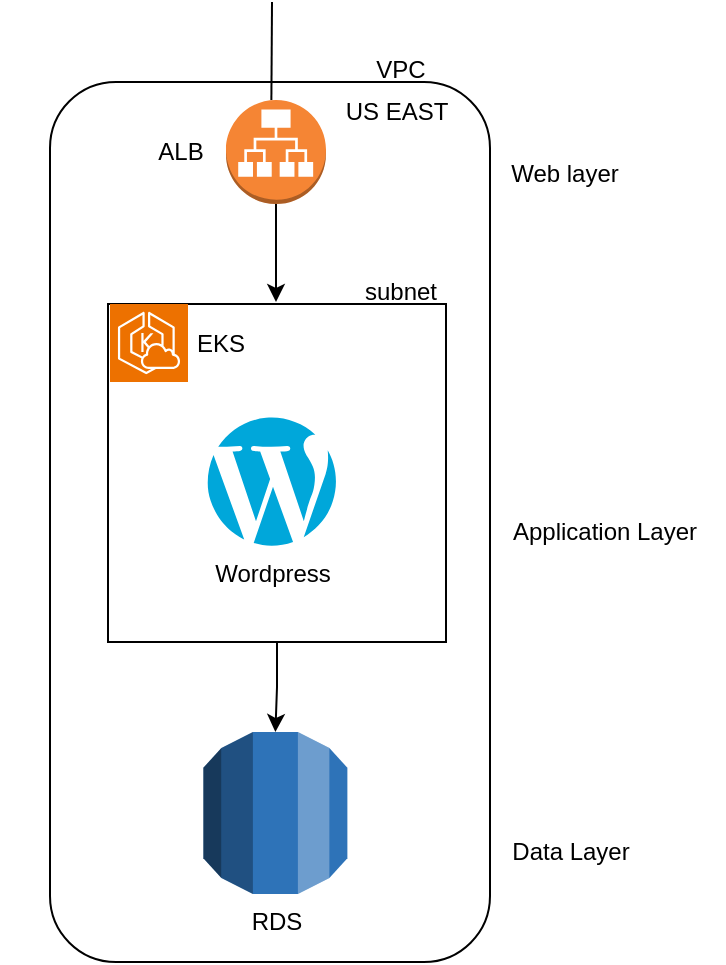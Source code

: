 <mxfile version="24.3.1" type="device">
  <diagram name="Page-1" id="KWl66JMtrU4rDRNrkaNM">
    <mxGraphModel dx="1674" dy="915" grid="1" gridSize="10" guides="1" tooltips="1" connect="1" arrows="1" fold="1" page="1" pageScale="1" pageWidth="850" pageHeight="1100" math="0" shadow="0">
      <root>
        <mxCell id="0" />
        <mxCell id="1" parent="0" />
        <mxCell id="0ofLOKrbr82iYHxboVZV-2" value="" style="rounded=1;whiteSpace=wrap;html=1;" vertex="1" parent="1">
          <mxGeometry x="60" y="50" width="220" height="440" as="geometry" />
        </mxCell>
        <mxCell id="0ofLOKrbr82iYHxboVZV-7" style="edgeStyle=orthogonalEdgeStyle;rounded=0;orthogonalLoop=1;jettySize=auto;html=1;" edge="1" parent="1" source="0ofLOKrbr82iYHxboVZV-1" target="0ofLOKrbr82iYHxboVZV-6">
          <mxGeometry relative="1" as="geometry" />
        </mxCell>
        <mxCell id="0ofLOKrbr82iYHxboVZV-1" value="" style="whiteSpace=wrap;html=1;aspect=fixed;" vertex="1" parent="1">
          <mxGeometry x="89" y="161" width="169" height="169" as="geometry" />
        </mxCell>
        <mxCell id="0ofLOKrbr82iYHxboVZV-4" value="VPC" style="text;html=1;align=center;verticalAlign=middle;resizable=0;points=[];autosize=1;strokeColor=none;fillColor=none;" vertex="1" parent="1">
          <mxGeometry x="210" y="29" width="50" height="30" as="geometry" />
        </mxCell>
        <mxCell id="0ofLOKrbr82iYHxboVZV-5" value="" style="sketch=0;points=[[0,0,0],[0.25,0,0],[0.5,0,0],[0.75,0,0],[1,0,0],[0,1,0],[0.25,1,0],[0.5,1,0],[0.75,1,0],[1,1,0],[0,0.25,0],[0,0.5,0],[0,0.75,0],[1,0.25,0],[1,0.5,0],[1,0.75,0]];outlineConnect=0;fontColor=#232F3E;fillColor=#ED7100;strokeColor=#ffffff;dashed=0;verticalLabelPosition=bottom;verticalAlign=top;align=center;html=1;fontSize=12;fontStyle=0;aspect=fixed;shape=mxgraph.aws4.resourceIcon;resIcon=mxgraph.aws4.eks_cloud;" vertex="1" parent="1">
          <mxGeometry x="90" y="161" width="39" height="39" as="geometry" />
        </mxCell>
        <mxCell id="0ofLOKrbr82iYHxboVZV-6" value="RDS" style="outlineConnect=0;dashed=0;verticalLabelPosition=bottom;verticalAlign=top;align=center;html=1;shape=mxgraph.aws3.rds;fillColor=#2E73B8;gradientColor=none;" vertex="1" parent="1">
          <mxGeometry x="136.69" y="375" width="72" height="81" as="geometry" />
        </mxCell>
        <mxCell id="0ofLOKrbr82iYHxboVZV-9" value="EKS" style="text;html=1;align=center;verticalAlign=middle;resizable=0;points=[];autosize=1;strokeColor=none;fillColor=none;" vertex="1" parent="1">
          <mxGeometry x="120" y="165.5" width="50" height="30" as="geometry" />
        </mxCell>
        <mxCell id="0ofLOKrbr82iYHxboVZV-10" value="" style="outlineConnect=0;dashed=0;verticalLabelPosition=bottom;verticalAlign=top;align=center;html=1;shape=mxgraph.aws3.application_load_balancer;fillColor=#F58534;gradientColor=none;" vertex="1" parent="1">
          <mxGeometry x="148" y="59" width="50" height="52" as="geometry" />
        </mxCell>
        <mxCell id="0ofLOKrbr82iYHxboVZV-12" style="edgeStyle=orthogonalEdgeStyle;rounded=0;orthogonalLoop=1;jettySize=auto;html=1;" edge="1" parent="1" source="0ofLOKrbr82iYHxboVZV-10">
          <mxGeometry relative="1" as="geometry">
            <mxPoint x="173" y="160" as="targetPoint" />
          </mxGeometry>
        </mxCell>
        <mxCell id="0ofLOKrbr82iYHxboVZV-13" value="Wordpress" style="dashed=0;outlineConnect=0;html=1;align=center;labelPosition=center;verticalLabelPosition=bottom;verticalAlign=top;shape=mxgraph.weblogos.wordpress;fillColor=#00A7DA;strokeColor=none" vertex="1" parent="1">
          <mxGeometry x="138" y="217" width="66.6" height="65.4" as="geometry" />
        </mxCell>
        <mxCell id="0ofLOKrbr82iYHxboVZV-15" value="" style="endArrow=none;html=1;rounded=0;" edge="1" parent="1">
          <mxGeometry width="50" height="50" relative="1" as="geometry">
            <mxPoint x="170.69" y="59" as="sourcePoint" />
            <mxPoint x="171" y="10" as="targetPoint" />
          </mxGeometry>
        </mxCell>
        <mxCell id="0ofLOKrbr82iYHxboVZV-16" value="Data Layer" style="text;html=1;align=center;verticalAlign=middle;resizable=0;points=[];autosize=1;strokeColor=none;fillColor=none;" vertex="1" parent="1">
          <mxGeometry x="280" y="420" width="80" height="30" as="geometry" />
        </mxCell>
        <mxCell id="0ofLOKrbr82iYHxboVZV-17" value="Application Layer" style="text;html=1;align=center;verticalAlign=middle;resizable=0;points=[];autosize=1;strokeColor=none;fillColor=none;" vertex="1" parent="1">
          <mxGeometry x="277" y="260" width="120" height="30" as="geometry" />
        </mxCell>
        <mxCell id="0ofLOKrbr82iYHxboVZV-18" value="Web layer" style="text;html=1;align=center;verticalAlign=middle;resizable=0;points=[];autosize=1;strokeColor=none;fillColor=none;" vertex="1" parent="1">
          <mxGeometry x="277" y="81" width="80" height="30" as="geometry" />
        </mxCell>
        <mxCell id="0ofLOKrbr82iYHxboVZV-19" value="ALB" style="text;html=1;align=center;verticalAlign=middle;resizable=0;points=[];autosize=1;strokeColor=none;fillColor=none;" vertex="1" parent="1">
          <mxGeometry x="100" y="70" width="50" height="30" as="geometry" />
        </mxCell>
        <mxCell id="0ofLOKrbr82iYHxboVZV-20" value="&amp;nbsp;" style="text;html=1;align=center;verticalAlign=middle;resizable=0;points=[];autosize=1;strokeColor=none;fillColor=none;" vertex="1" parent="1">
          <mxGeometry x="35" y="220" width="30" height="30" as="geometry" />
        </mxCell>
        <mxCell id="0ofLOKrbr82iYHxboVZV-21" value="US EAST" style="text;html=1;align=center;verticalAlign=middle;resizable=0;points=[];autosize=1;strokeColor=none;fillColor=none;" vertex="1" parent="1">
          <mxGeometry x="198" y="50" width="70" height="30" as="geometry" />
        </mxCell>
        <mxCell id="0ofLOKrbr82iYHxboVZV-22" value="subnet" style="text;html=1;align=center;verticalAlign=middle;resizable=0;points=[];autosize=1;strokeColor=none;fillColor=none;" vertex="1" parent="1">
          <mxGeometry x="204.6" y="140" width="60" height="30" as="geometry" />
        </mxCell>
      </root>
    </mxGraphModel>
  </diagram>
</mxfile>
